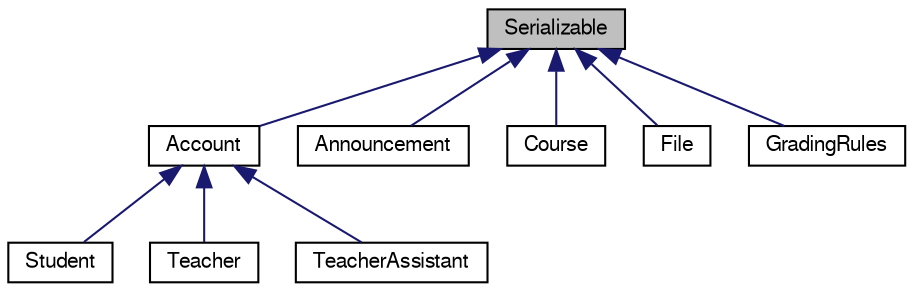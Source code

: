 digraph G
{
  bgcolor="transparent";
  edge [fontname="FreeSans",fontsize=10,labelfontname="FreeSans",labelfontsize=10];
  node [fontname="FreeSans",fontsize=10,shape=record];
  Node1 [label="Serializable",height=0.2,width=0.4,color="black", fillcolor="grey75", style="filled" fontcolor="black"];
  Node1 -> Node2 [dir=back,color="midnightblue",fontsize=10,style="solid"];
  Node2 [label="Account",height=0.2,width=0.4,color="black",URL="$classAccount.html",tooltip="This is a class that keeps all of the information of a User."];
  Node2 -> Node3 [dir=back,color="midnightblue",fontsize=10,style="solid"];
  Node3 [label="Student",height=0.2,width=0.4,color="black",URL="$classStudent.html",tooltip="This class keeps information about Students."];
  Node2 -> Node4 [dir=back,color="midnightblue",fontsize=10,style="solid"];
  Node4 [label="Teacher",height=0.2,width=0.4,color="black",URL="$classTeacher.html",tooltip="A Teacher is an Account type that has the most permissions."];
  Node2 -> Node5 [dir=back,color="midnightblue",fontsize=10,style="solid"];
  Node5 [label="TeacherAssistant",height=0.2,width=0.4,color="black",URL="$classTeacherAssistant.html",tooltip="This class keeps information about Teacher Assistants."];
  Node1 -> Node6 [dir=back,color="midnightblue",fontsize=10,style="solid"];
  Node6 [label="Announcement",height=0.2,width=0.4,color="black",URL="$classAnnouncement.html",tooltip="An announcement for a course."];
  Node1 -> Node7 [dir=back,color="midnightblue",fontsize=10,style="solid"];
  Node7 [label="Course",height=0.2,width=0.4,color="black",URL="$classCourse.html",tooltip="This class keeps information about Courses."];
  Node1 -> Node8 [dir=back,color="midnightblue",fontsize=10,style="solid"];
  Node8 [label="File",height=0.2,width=0.4,color="black",URL="$classFile.html",tooltip="This class keeps information about Files."];
  Node1 -> Node9 [dir=back,color="midnightblue",fontsize=10,style="solid"];
  Node9 [label="GradingRules",height=0.2,width=0.4,color="black",URL="$classGradingRules.html",tooltip="The GradingRules class determines how the Total Grade is computed from mutiple Assignment..."];
}
